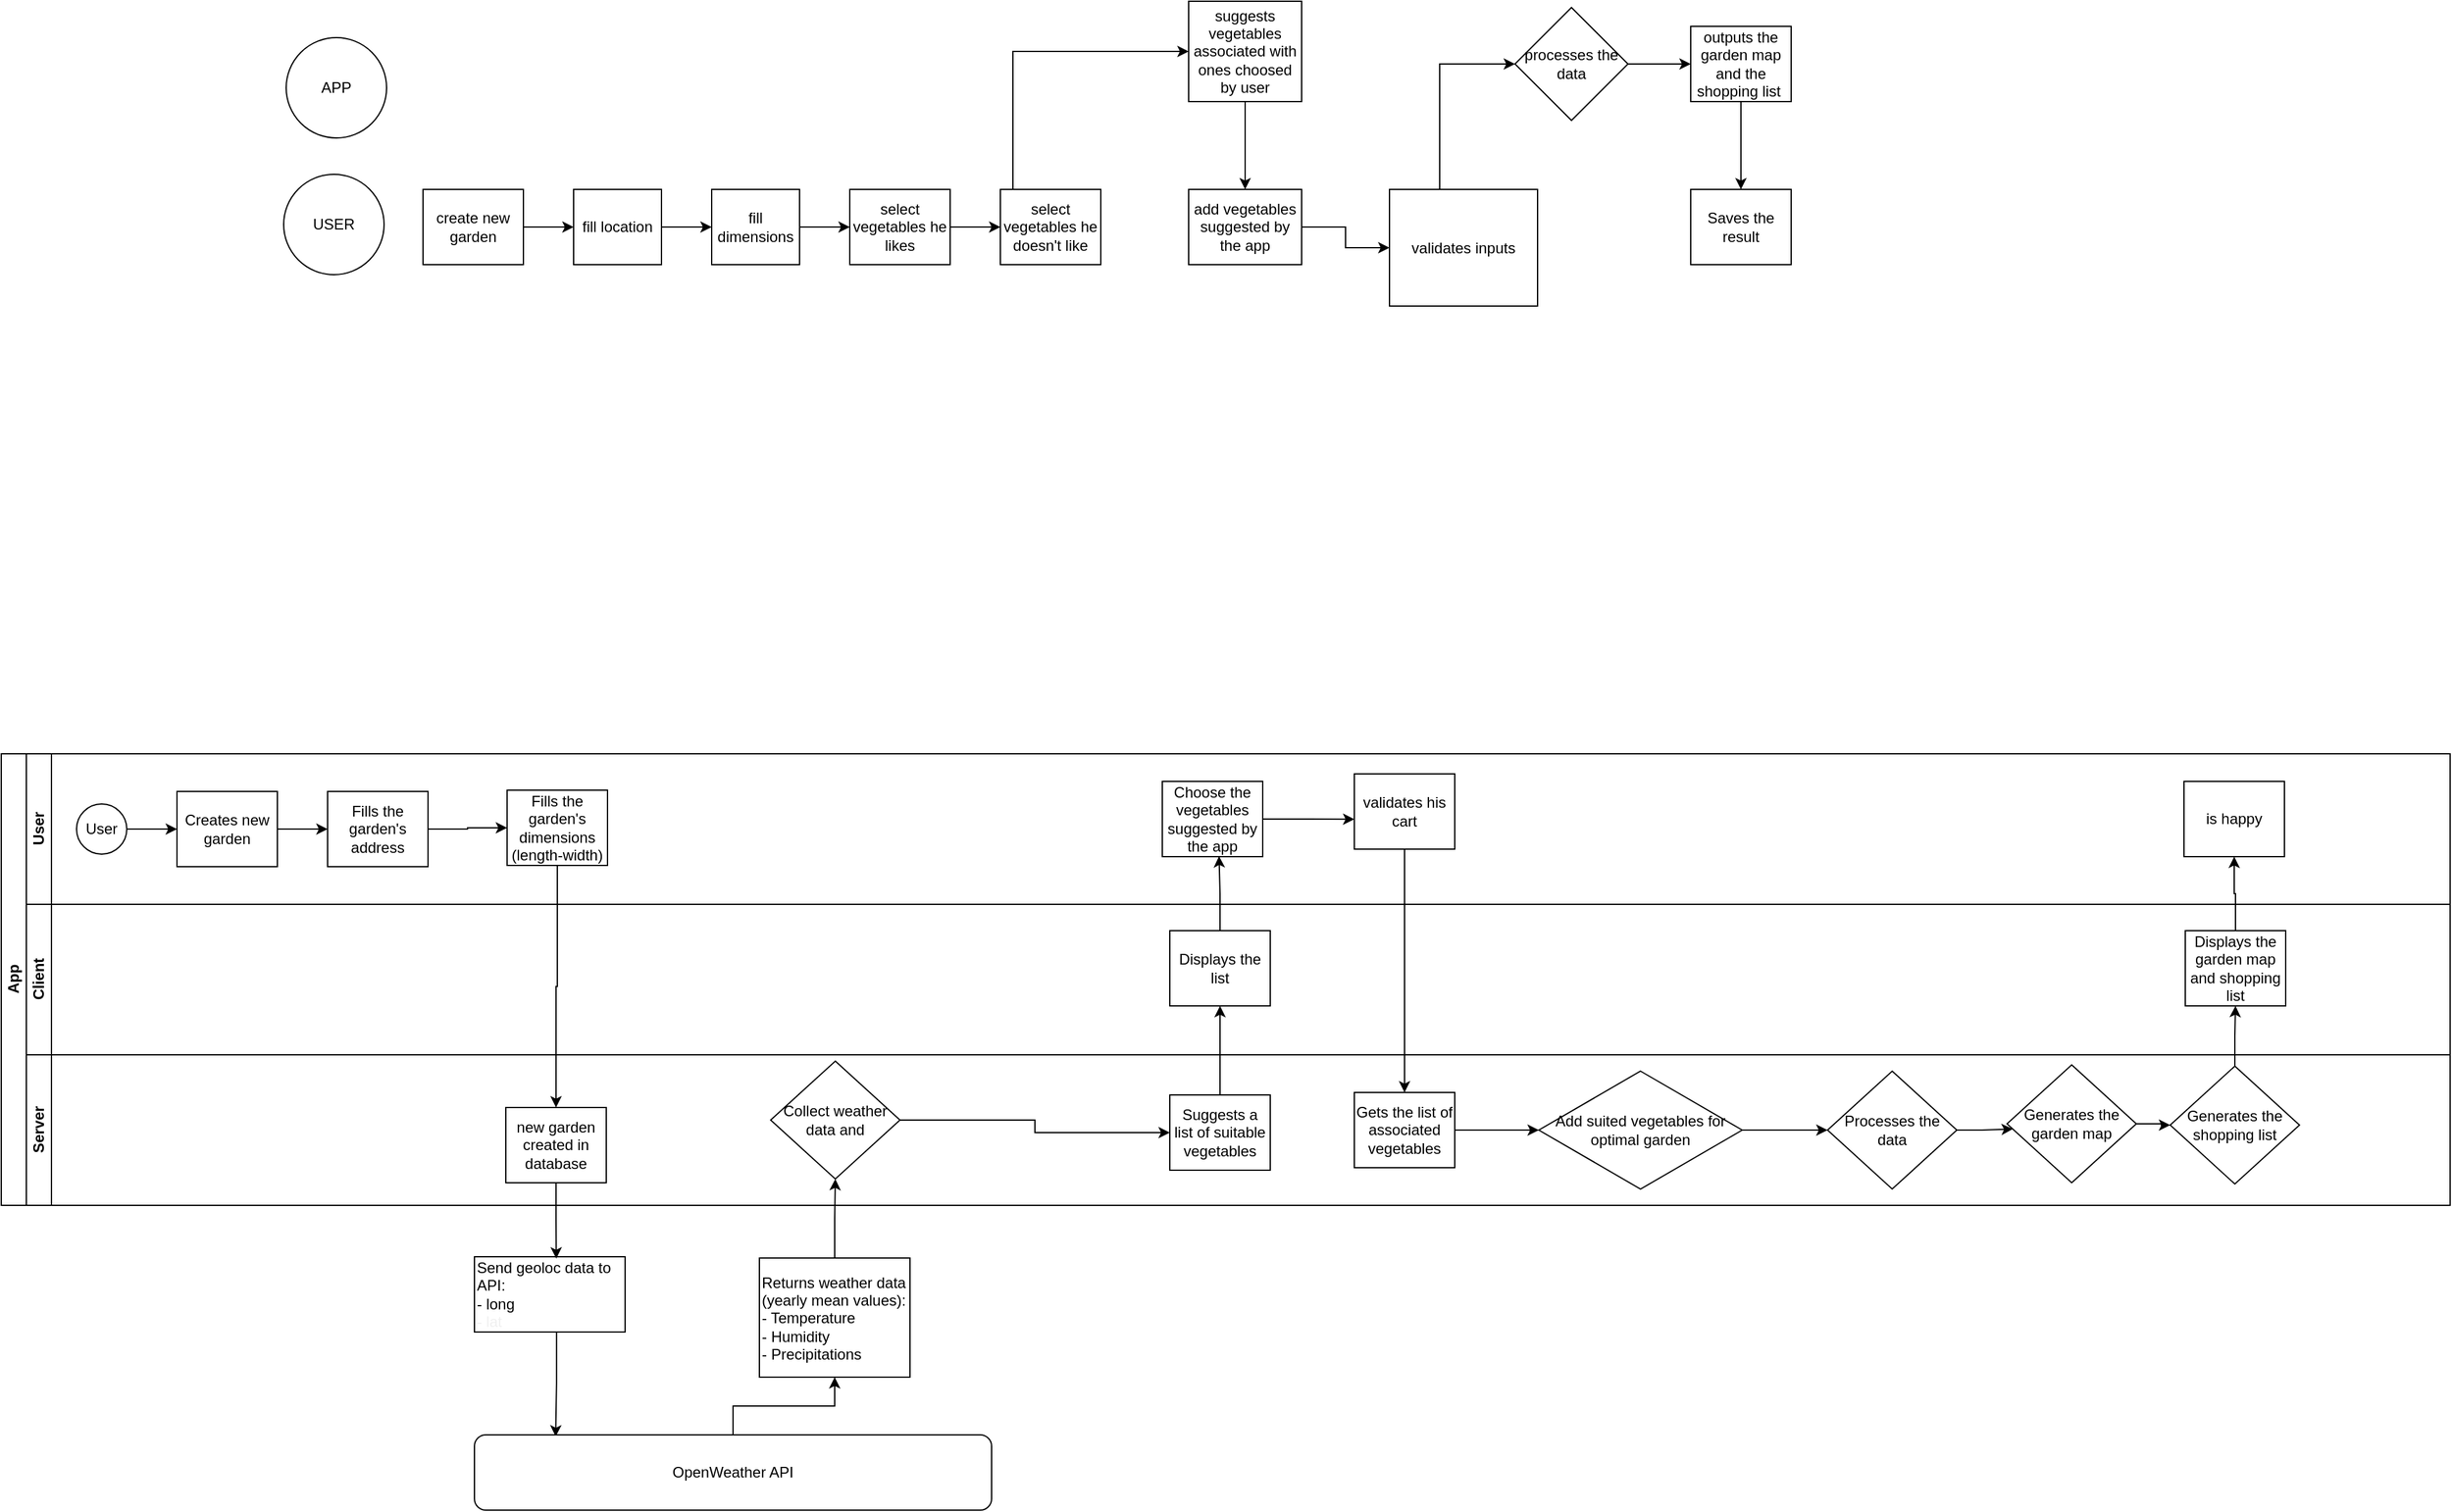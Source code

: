<mxfile version="21.3.7" type="github">
  <diagram id="prtHgNgQTEPvFCAcTncT" name="Page-1">
    <mxGraphModel dx="1122" dy="1046" grid="0" gridSize="10" guides="0" tooltips="1" connect="1" arrows="1" fold="1" page="0" pageScale="1" pageWidth="827" pageHeight="1169" math="0" shadow="0">
      <root>
        <mxCell id="0" />
        <mxCell id="1" parent="0" />
        <mxCell id="dNxyNK7c78bLwvsdeMH5-19" value="App" style="swimlane;html=1;childLayout=stackLayout;resizeParent=1;resizeParentMax=0;horizontal=0;startSize=20;horizontalStack=0;" parent="1" vertex="1">
          <mxGeometry x="124" y="520" width="1951" height="360" as="geometry" />
        </mxCell>
        <mxCell id="nP0fV60kE_Xsv_RjXeuA-58" style="edgeStyle=orthogonalEdgeStyle;rounded=0;orthogonalLoop=1;jettySize=auto;html=1;entryX=0.5;entryY=1;entryDx=0;entryDy=0;" parent="dNxyNK7c78bLwvsdeMH5-19" source="nP0fV60kE_Xsv_RjXeuA-52" target="nP0fV60kE_Xsv_RjXeuA-55" edge="1">
          <mxGeometry relative="1" as="geometry" />
        </mxCell>
        <mxCell id="nP0fV60kE_Xsv_RjXeuA-60" style="edgeStyle=orthogonalEdgeStyle;rounded=0;orthogonalLoop=1;jettySize=auto;html=1;entryX=0.5;entryY=1;entryDx=0;entryDy=0;" parent="dNxyNK7c78bLwvsdeMH5-19" source="nP0fV60kE_Xsv_RjXeuA-55" target="nP0fV60kE_Xsv_RjXeuA-59" edge="1">
          <mxGeometry relative="1" as="geometry" />
        </mxCell>
        <mxCell id="dNxyNK7c78bLwvsdeMH5-20" value="User" style="swimlane;html=1;startSize=20;horizontal=0;" parent="dNxyNK7c78bLwvsdeMH5-19" vertex="1">
          <mxGeometry x="20" width="1931" height="120" as="geometry" />
        </mxCell>
        <mxCell id="dNxyNK7c78bLwvsdeMH5-25" value="" style="edgeStyle=orthogonalEdgeStyle;rounded=0;orthogonalLoop=1;jettySize=auto;html=1;" parent="dNxyNK7c78bLwvsdeMH5-20" source="dNxyNK7c78bLwvsdeMH5-23" target="dNxyNK7c78bLwvsdeMH5-24" edge="1">
          <mxGeometry relative="1" as="geometry" />
        </mxCell>
        <mxCell id="dNxyNK7c78bLwvsdeMH5-23" value="User" style="ellipse;whiteSpace=wrap;html=1;" parent="dNxyNK7c78bLwvsdeMH5-20" vertex="1">
          <mxGeometry x="40" y="40" width="40" height="40" as="geometry" />
        </mxCell>
        <mxCell id="nP0fV60kE_Xsv_RjXeuA-33" style="edgeStyle=orthogonalEdgeStyle;rounded=0;orthogonalLoop=1;jettySize=auto;html=1;entryX=0;entryY=0.5;entryDx=0;entryDy=0;" parent="dNxyNK7c78bLwvsdeMH5-20" source="dNxyNK7c78bLwvsdeMH5-24" target="dNxyNK7c78bLwvsdeMH5-30" edge="1">
          <mxGeometry relative="1" as="geometry" />
        </mxCell>
        <mxCell id="dNxyNK7c78bLwvsdeMH5-24" value="Creates new garden" style="rounded=0;whiteSpace=wrap;html=1;fontFamily=Helvetica;fontSize=12;fontColor=#000000;align=center;" parent="dNxyNK7c78bLwvsdeMH5-20" vertex="1">
          <mxGeometry x="120" y="30" width="80" height="60" as="geometry" />
        </mxCell>
        <mxCell id="nP0fV60kE_Xsv_RjXeuA-34" style="edgeStyle=orthogonalEdgeStyle;rounded=0;orthogonalLoop=1;jettySize=auto;html=1;" parent="dNxyNK7c78bLwvsdeMH5-20" source="dNxyNK7c78bLwvsdeMH5-30" target="nP0fV60kE_Xsv_RjXeuA-28" edge="1">
          <mxGeometry relative="1" as="geometry" />
        </mxCell>
        <mxCell id="dNxyNK7c78bLwvsdeMH5-30" value="Fills the garden&#39;s address" style="rounded=0;whiteSpace=wrap;html=1;fontFamily=Helvetica;fontSize=12;fontColor=#000000;align=center;" parent="dNxyNK7c78bLwvsdeMH5-20" vertex="1">
          <mxGeometry x="240" y="30" width="80" height="60" as="geometry" />
        </mxCell>
        <mxCell id="nP0fV60kE_Xsv_RjXeuA-28" value="Fills the garden&#39;s dimensions (length-width)" style="rounded=0;whiteSpace=wrap;html=1;fontFamily=Helvetica;fontSize=12;fontColor=#000000;align=center;" parent="dNxyNK7c78bLwvsdeMH5-20" vertex="1">
          <mxGeometry x="383" y="29" width="80" height="60" as="geometry" />
        </mxCell>
        <mxCell id="nP0fV60kE_Xsv_RjXeuA-48" style="edgeStyle=orthogonalEdgeStyle;rounded=0;orthogonalLoop=1;jettySize=auto;html=1;entryX=0;entryY=0.603;entryDx=0;entryDy=0;entryPerimeter=0;" parent="dNxyNK7c78bLwvsdeMH5-20" source="nP0fV60kE_Xsv_RjXeuA-32" target="2SLstcdZzmgSpFHANEhk-1" edge="1">
          <mxGeometry relative="1" as="geometry">
            <mxPoint x="1107" y="49" as="targetPoint" />
          </mxGeometry>
        </mxCell>
        <mxCell id="nP0fV60kE_Xsv_RjXeuA-32" value="Choose the vegetables suggested by the app" style="rounded=0;whiteSpace=wrap;html=1;fontFamily=Helvetica;fontSize=12;fontColor=#000000;align=center;" parent="dNxyNK7c78bLwvsdeMH5-20" vertex="1">
          <mxGeometry x="905" y="22" width="80" height="60" as="geometry" />
        </mxCell>
        <mxCell id="nP0fV60kE_Xsv_RjXeuA-59" value="is happy" style="rounded=0;whiteSpace=wrap;html=1;fontFamily=Helvetica;fontSize=12;fontColor=#000000;align=center;" parent="dNxyNK7c78bLwvsdeMH5-20" vertex="1">
          <mxGeometry x="1719" y="22" width="80" height="60" as="geometry" />
        </mxCell>
        <mxCell id="2SLstcdZzmgSpFHANEhk-1" value="validates his cart" style="rounded=0;whiteSpace=wrap;html=1;fontFamily=Helvetica;fontSize=12;fontColor=#000000;align=center;" vertex="1" parent="dNxyNK7c78bLwvsdeMH5-20">
          <mxGeometry x="1058" y="16" width="80" height="60" as="geometry" />
        </mxCell>
        <mxCell id="dNxyNK7c78bLwvsdeMH5-21" value="Client" style="swimlane;html=1;startSize=20;horizontal=0;" parent="dNxyNK7c78bLwvsdeMH5-19" vertex="1">
          <mxGeometry x="20" y="120" width="1931" height="120" as="geometry" />
        </mxCell>
        <mxCell id="nP0fV60kE_Xsv_RjXeuA-42" value="Displays the list" style="rounded=0;whiteSpace=wrap;html=1;fontFamily=Helvetica;fontSize=12;fontColor=#000000;align=center;" parent="dNxyNK7c78bLwvsdeMH5-21" vertex="1">
          <mxGeometry x="911" y="21" width="80" height="60" as="geometry" />
        </mxCell>
        <mxCell id="nP0fV60kE_Xsv_RjXeuA-55" value="Displays the garden map and shopping list" style="rounded=0;whiteSpace=wrap;html=1;fontFamily=Helvetica;fontSize=12;fontColor=#000000;align=center;" parent="dNxyNK7c78bLwvsdeMH5-21" vertex="1">
          <mxGeometry x="1720" y="21" width="80" height="60" as="geometry" />
        </mxCell>
        <mxCell id="nP0fV60kE_Xsv_RjXeuA-43" style="edgeStyle=orthogonalEdgeStyle;rounded=0;orthogonalLoop=1;jettySize=auto;html=1;entryX=0.5;entryY=1;entryDx=0;entryDy=0;" parent="dNxyNK7c78bLwvsdeMH5-19" source="nP0fV60kE_Xsv_RjXeuA-39" target="nP0fV60kE_Xsv_RjXeuA-42" edge="1">
          <mxGeometry relative="1" as="geometry" />
        </mxCell>
        <mxCell id="nP0fV60kE_Xsv_RjXeuA-44" style="edgeStyle=orthogonalEdgeStyle;rounded=0;orthogonalLoop=1;jettySize=auto;html=1;entryX=0.565;entryY=0.993;entryDx=0;entryDy=0;entryPerimeter=0;" parent="dNxyNK7c78bLwvsdeMH5-19" source="nP0fV60kE_Xsv_RjXeuA-42" target="nP0fV60kE_Xsv_RjXeuA-32" edge="1">
          <mxGeometry relative="1" as="geometry" />
        </mxCell>
        <mxCell id="pdYqH0JFKsMIZITRfN3r-1" style="edgeStyle=orthogonalEdgeStyle;rounded=0;orthogonalLoop=1;jettySize=auto;html=1;entryX=0.5;entryY=0;entryDx=0;entryDy=0;" parent="dNxyNK7c78bLwvsdeMH5-19" source="nP0fV60kE_Xsv_RjXeuA-28" target="dNxyNK7c78bLwvsdeMH5-34" edge="1">
          <mxGeometry relative="1" as="geometry" />
        </mxCell>
        <mxCell id="dNxyNK7c78bLwvsdeMH5-22" value="Server" style="swimlane;html=1;startSize=20;horizontal=0;" parent="dNxyNK7c78bLwvsdeMH5-19" vertex="1">
          <mxGeometry x="20" y="240" width="1931" height="120" as="geometry" />
        </mxCell>
        <mxCell id="dNxyNK7c78bLwvsdeMH5-34" value="new garden created in database" style="rounded=0;whiteSpace=wrap;html=1;fontFamily=Helvetica;fontSize=12;fontColor=#000000;align=center;" parent="dNxyNK7c78bLwvsdeMH5-22" vertex="1">
          <mxGeometry x="382" y="42" width="80" height="60" as="geometry" />
        </mxCell>
        <mxCell id="nP0fV60kE_Xsv_RjXeuA-41" style="edgeStyle=orthogonalEdgeStyle;rounded=0;orthogonalLoop=1;jettySize=auto;html=1;entryX=0;entryY=0.5;entryDx=0;entryDy=0;" parent="dNxyNK7c78bLwvsdeMH5-22" source="nP0fV60kE_Xsv_RjXeuA-38" target="nP0fV60kE_Xsv_RjXeuA-39" edge="1">
          <mxGeometry relative="1" as="geometry" />
        </mxCell>
        <mxCell id="nP0fV60kE_Xsv_RjXeuA-38" value="Collect weather data and" style="rhombus;whiteSpace=wrap;html=1;" parent="dNxyNK7c78bLwvsdeMH5-22" vertex="1">
          <mxGeometry x="593" y="5" width="103" height="94" as="geometry" />
        </mxCell>
        <mxCell id="nP0fV60kE_Xsv_RjXeuA-39" value="Suggests a list of suitable vegetables" style="rounded=0;whiteSpace=wrap;html=1;fontFamily=Helvetica;fontSize=12;fontColor=#000000;align=center;" parent="dNxyNK7c78bLwvsdeMH5-22" vertex="1">
          <mxGeometry x="911" y="32" width="80" height="60" as="geometry" />
        </mxCell>
        <mxCell id="nP0fV60kE_Xsv_RjXeuA-53" style="edgeStyle=orthogonalEdgeStyle;rounded=0;orthogonalLoop=1;jettySize=auto;html=1;entryX=0.045;entryY=0.544;entryDx=0;entryDy=0;entryPerimeter=0;" parent="dNxyNK7c78bLwvsdeMH5-22" source="nP0fV60kE_Xsv_RjXeuA-49" target="nP0fV60kE_Xsv_RjXeuA-51" edge="1">
          <mxGeometry relative="1" as="geometry" />
        </mxCell>
        <mxCell id="nP0fV60kE_Xsv_RjXeuA-49" value="Processes the data" style="rhombus;whiteSpace=wrap;html=1;" parent="dNxyNK7c78bLwvsdeMH5-22" vertex="1">
          <mxGeometry x="1435" y="13" width="103" height="94" as="geometry" />
        </mxCell>
        <mxCell id="nP0fV60kE_Xsv_RjXeuA-54" style="edgeStyle=orthogonalEdgeStyle;rounded=0;orthogonalLoop=1;jettySize=auto;html=1;entryX=0;entryY=0.5;entryDx=0;entryDy=0;" parent="dNxyNK7c78bLwvsdeMH5-22" source="nP0fV60kE_Xsv_RjXeuA-51" target="nP0fV60kE_Xsv_RjXeuA-52" edge="1">
          <mxGeometry relative="1" as="geometry" />
        </mxCell>
        <mxCell id="nP0fV60kE_Xsv_RjXeuA-51" value="Generates the garden map" style="rhombus;whiteSpace=wrap;html=1;" parent="dNxyNK7c78bLwvsdeMH5-22" vertex="1">
          <mxGeometry x="1578" y="8" width="103" height="94" as="geometry" />
        </mxCell>
        <mxCell id="nP0fV60kE_Xsv_RjXeuA-52" value="Generates the shopping list" style="rhombus;whiteSpace=wrap;html=1;" parent="dNxyNK7c78bLwvsdeMH5-22" vertex="1">
          <mxGeometry x="1708" y="9" width="103" height="94" as="geometry" />
        </mxCell>
        <mxCell id="2SLstcdZzmgSpFHANEhk-10" style="edgeStyle=orthogonalEdgeStyle;rounded=0;orthogonalLoop=1;jettySize=auto;html=1;entryX=0;entryY=0.5;entryDx=0;entryDy=0;" edge="1" parent="dNxyNK7c78bLwvsdeMH5-22" source="2SLstcdZzmgSpFHANEhk-2" target="2SLstcdZzmgSpFHANEhk-9">
          <mxGeometry relative="1" as="geometry" />
        </mxCell>
        <mxCell id="2SLstcdZzmgSpFHANEhk-2" value="Gets the list of associated vegetables" style="rounded=0;whiteSpace=wrap;html=1;fontFamily=Helvetica;fontSize=12;fontColor=#000000;align=center;" vertex="1" parent="dNxyNK7c78bLwvsdeMH5-22">
          <mxGeometry x="1058" y="30" width="80" height="60" as="geometry" />
        </mxCell>
        <mxCell id="2SLstcdZzmgSpFHANEhk-11" style="edgeStyle=orthogonalEdgeStyle;rounded=0;orthogonalLoop=1;jettySize=auto;html=1;entryX=0;entryY=0.5;entryDx=0;entryDy=0;" edge="1" parent="dNxyNK7c78bLwvsdeMH5-22" source="2SLstcdZzmgSpFHANEhk-9" target="nP0fV60kE_Xsv_RjXeuA-49">
          <mxGeometry relative="1" as="geometry" />
        </mxCell>
        <mxCell id="2SLstcdZzmgSpFHANEhk-9" value="Add suited vegetables for optimal garden" style="rhombus;whiteSpace=wrap;html=1;" vertex="1" parent="dNxyNK7c78bLwvsdeMH5-22">
          <mxGeometry x="1205" y="13" width="162" height="94" as="geometry" />
        </mxCell>
        <mxCell id="2SLstcdZzmgSpFHANEhk-3" style="edgeStyle=orthogonalEdgeStyle;rounded=0;orthogonalLoop=1;jettySize=auto;html=1;entryX=0.5;entryY=0;entryDx=0;entryDy=0;" edge="1" parent="dNxyNK7c78bLwvsdeMH5-19" source="2SLstcdZzmgSpFHANEhk-1" target="2SLstcdZzmgSpFHANEhk-2">
          <mxGeometry relative="1" as="geometry" />
        </mxCell>
        <mxCell id="nP0fV60kE_Xsv_RjXeuA-3" value="" style="edgeStyle=orthogonalEdgeStyle;rounded=0;orthogonalLoop=1;jettySize=auto;html=1;" parent="1" source="nP0fV60kE_Xsv_RjXeuA-1" target="nP0fV60kE_Xsv_RjXeuA-2" edge="1">
          <mxGeometry relative="1" as="geometry" />
        </mxCell>
        <mxCell id="nP0fV60kE_Xsv_RjXeuA-1" value="create new garden" style="rounded=0;whiteSpace=wrap;html=1;" parent="1" vertex="1">
          <mxGeometry x="460" y="70" width="80" height="60" as="geometry" />
        </mxCell>
        <mxCell id="nP0fV60kE_Xsv_RjXeuA-5" value="" style="edgeStyle=orthogonalEdgeStyle;rounded=0;orthogonalLoop=1;jettySize=auto;html=1;" parent="1" source="nP0fV60kE_Xsv_RjXeuA-2" target="nP0fV60kE_Xsv_RjXeuA-4" edge="1">
          <mxGeometry relative="1" as="geometry" />
        </mxCell>
        <mxCell id="nP0fV60kE_Xsv_RjXeuA-2" value="fill location" style="rounded=0;whiteSpace=wrap;html=1;" parent="1" vertex="1">
          <mxGeometry x="580" y="70" width="70" height="60" as="geometry" />
        </mxCell>
        <mxCell id="nP0fV60kE_Xsv_RjXeuA-7" value="" style="edgeStyle=orthogonalEdgeStyle;rounded=0;orthogonalLoop=1;jettySize=auto;html=1;" parent="1" source="nP0fV60kE_Xsv_RjXeuA-4" target="nP0fV60kE_Xsv_RjXeuA-6" edge="1">
          <mxGeometry relative="1" as="geometry" />
        </mxCell>
        <mxCell id="nP0fV60kE_Xsv_RjXeuA-4" value="fill dimensions" style="rounded=0;whiteSpace=wrap;html=1;" parent="1" vertex="1">
          <mxGeometry x="690" y="70" width="70" height="60" as="geometry" />
        </mxCell>
        <mxCell id="nP0fV60kE_Xsv_RjXeuA-9" value="" style="edgeStyle=orthogonalEdgeStyle;rounded=0;orthogonalLoop=1;jettySize=auto;html=1;" parent="1" source="nP0fV60kE_Xsv_RjXeuA-6" target="nP0fV60kE_Xsv_RjXeuA-8" edge="1">
          <mxGeometry relative="1" as="geometry" />
        </mxCell>
        <mxCell id="nP0fV60kE_Xsv_RjXeuA-6" value="select vegetables he likes" style="rounded=0;whiteSpace=wrap;html=1;" parent="1" vertex="1">
          <mxGeometry x="800" y="70" width="80" height="60" as="geometry" />
        </mxCell>
        <mxCell id="nP0fV60kE_Xsv_RjXeuA-18" style="edgeStyle=orthogonalEdgeStyle;rounded=0;orthogonalLoop=1;jettySize=auto;html=1;entryX=0;entryY=0.5;entryDx=0;entryDy=0;" parent="1" source="nP0fV60kE_Xsv_RjXeuA-8" target="nP0fV60kE_Xsv_RjXeuA-12" edge="1">
          <mxGeometry relative="1" as="geometry">
            <Array as="points">
              <mxPoint x="930" y="-40" />
            </Array>
          </mxGeometry>
        </mxCell>
        <mxCell id="nP0fV60kE_Xsv_RjXeuA-8" value="select vegetables he doesn&#39;t like" style="rounded=0;whiteSpace=wrap;html=1;" parent="1" vertex="1">
          <mxGeometry x="920" y="70" width="80" height="60" as="geometry" />
        </mxCell>
        <mxCell id="nP0fV60kE_Xsv_RjXeuA-20" value="" style="edgeStyle=orthogonalEdgeStyle;rounded=0;orthogonalLoop=1;jettySize=auto;html=1;" parent="1" source="nP0fV60kE_Xsv_RjXeuA-10" target="nP0fV60kE_Xsv_RjXeuA-19" edge="1">
          <mxGeometry relative="1" as="geometry" />
        </mxCell>
        <mxCell id="nP0fV60kE_Xsv_RjXeuA-10" value="add vegetables suggested by the app" style="rounded=0;whiteSpace=wrap;html=1;" parent="1" vertex="1">
          <mxGeometry x="1070" y="70" width="90" height="60" as="geometry" />
        </mxCell>
        <mxCell id="nP0fV60kE_Xsv_RjXeuA-17" style="edgeStyle=orthogonalEdgeStyle;rounded=0;orthogonalLoop=1;jettySize=auto;html=1;entryX=0.5;entryY=0;entryDx=0;entryDy=0;" parent="1" source="nP0fV60kE_Xsv_RjXeuA-12" target="nP0fV60kE_Xsv_RjXeuA-10" edge="1">
          <mxGeometry relative="1" as="geometry" />
        </mxCell>
        <mxCell id="nP0fV60kE_Xsv_RjXeuA-12" value="suggests vegetables associated with ones choosed by user" style="rounded=0;whiteSpace=wrap;html=1;" parent="1" vertex="1">
          <mxGeometry x="1070" y="-80" width="90" height="80" as="geometry" />
        </mxCell>
        <mxCell id="nP0fV60kE_Xsv_RjXeuA-14" value="USER" style="ellipse;whiteSpace=wrap;html=1;aspect=fixed;" parent="1" vertex="1">
          <mxGeometry x="349" y="58" width="80" height="80" as="geometry" />
        </mxCell>
        <mxCell id="nP0fV60kE_Xsv_RjXeuA-15" value="APP" style="ellipse;whiteSpace=wrap;html=1;aspect=fixed;" parent="1" vertex="1">
          <mxGeometry x="351" y="-51" width="80" height="80" as="geometry" />
        </mxCell>
        <mxCell id="nP0fV60kE_Xsv_RjXeuA-22" style="edgeStyle=orthogonalEdgeStyle;rounded=0;orthogonalLoop=1;jettySize=auto;html=1;entryX=0;entryY=0.5;entryDx=0;entryDy=0;" parent="1" source="nP0fV60kE_Xsv_RjXeuA-19" target="nP0fV60kE_Xsv_RjXeuA-25" edge="1">
          <mxGeometry relative="1" as="geometry">
            <Array as="points">
              <mxPoint x="1270" y="-30" />
            </Array>
          </mxGeometry>
        </mxCell>
        <mxCell id="nP0fV60kE_Xsv_RjXeuA-19" value="validates inputs" style="rounded=0;whiteSpace=wrap;html=1;" parent="1" vertex="1">
          <mxGeometry x="1230" y="70" width="118" height="93" as="geometry" />
        </mxCell>
        <mxCell id="nP0fV60kE_Xsv_RjXeuA-24" style="edgeStyle=orthogonalEdgeStyle;rounded=0;orthogonalLoop=1;jettySize=auto;html=1;entryX=0.5;entryY=0;entryDx=0;entryDy=0;" parent="1" source="nP0fV60kE_Xsv_RjXeuA-21" target="nP0fV60kE_Xsv_RjXeuA-23" edge="1">
          <mxGeometry relative="1" as="geometry" />
        </mxCell>
        <mxCell id="nP0fV60kE_Xsv_RjXeuA-21" value="outputs the garden map and the shopping list&amp;nbsp;" style="rounded=0;whiteSpace=wrap;html=1;" parent="1" vertex="1">
          <mxGeometry x="1470" y="-60" width="80" height="60" as="geometry" />
        </mxCell>
        <mxCell id="nP0fV60kE_Xsv_RjXeuA-23" value="Saves the result" style="rounded=0;whiteSpace=wrap;html=1;" parent="1" vertex="1">
          <mxGeometry x="1470" y="70" width="80" height="60" as="geometry" />
        </mxCell>
        <mxCell id="nP0fV60kE_Xsv_RjXeuA-26" style="edgeStyle=orthogonalEdgeStyle;rounded=0;orthogonalLoop=1;jettySize=auto;html=1;entryX=0;entryY=0.5;entryDx=0;entryDy=0;" parent="1" source="nP0fV60kE_Xsv_RjXeuA-25" target="nP0fV60kE_Xsv_RjXeuA-21" edge="1">
          <mxGeometry relative="1" as="geometry" />
        </mxCell>
        <mxCell id="nP0fV60kE_Xsv_RjXeuA-25" value="processes the data" style="rhombus;whiteSpace=wrap;html=1;" parent="1" vertex="1">
          <mxGeometry x="1330" y="-75" width="90" height="90" as="geometry" />
        </mxCell>
        <mxCell id="pdYqH0JFKsMIZITRfN3r-4" style="edgeStyle=orthogonalEdgeStyle;rounded=0;orthogonalLoop=1;jettySize=auto;html=1;entryX=0.157;entryY=0.022;entryDx=0;entryDy=0;entryPerimeter=0;exitX=0.545;exitY=0.99;exitDx=0;exitDy=0;exitPerimeter=0;" parent="1" source="pdYqH0JFKsMIZITRfN3r-8" target="pdYqH0JFKsMIZITRfN3r-5" edge="1">
          <mxGeometry relative="1" as="geometry">
            <mxPoint x="566.5" y="1020.667" as="targetPoint" />
            <mxPoint x="566.5" y="988.0" as="sourcePoint" />
          </mxGeometry>
        </mxCell>
        <mxCell id="pdYqH0JFKsMIZITRfN3r-12" style="edgeStyle=orthogonalEdgeStyle;rounded=0;orthogonalLoop=1;jettySize=auto;html=1;" parent="1" source="pdYqH0JFKsMIZITRfN3r-5" target="pdYqH0JFKsMIZITRfN3r-11" edge="1">
          <mxGeometry relative="1" as="geometry" />
        </mxCell>
        <mxCell id="pdYqH0JFKsMIZITRfN3r-5" value="OpenWeather API" style="rounded=1;whiteSpace=wrap;html=1;" parent="1" vertex="1">
          <mxGeometry x="501" y="1063" width="412" height="60" as="geometry" />
        </mxCell>
        <mxCell id="pdYqH0JFKsMIZITRfN3r-8" value="Send geoloc data to API:&lt;br&gt;- long&lt;br&gt;&lt;div style=&quot;&quot;&gt;&lt;span data-darkreader-inline-color=&quot;&quot; data-darkreader-inline-bgcolor=&quot;&quot; style=&quot;background-color: initial; color: rgb(240, 240, 240); --darkreader-inline-bgcolor: initial; --darkreader-inline-color: #dfdcd7;&quot;&gt;- lat&lt;/span&gt;&lt;/div&gt;" style="rounded=0;whiteSpace=wrap;html=1;align=left;" parent="1" vertex="1">
          <mxGeometry x="501" y="921" width="120" height="60" as="geometry" />
        </mxCell>
        <mxCell id="pdYqH0JFKsMIZITRfN3r-10" style="edgeStyle=orthogonalEdgeStyle;rounded=0;orthogonalLoop=1;jettySize=auto;html=1;entryX=0.543;entryY=0.024;entryDx=0;entryDy=0;entryPerimeter=0;" parent="1" source="dNxyNK7c78bLwvsdeMH5-34" target="pdYqH0JFKsMIZITRfN3r-8" edge="1">
          <mxGeometry relative="1" as="geometry" />
        </mxCell>
        <mxCell id="pdYqH0JFKsMIZITRfN3r-13" style="edgeStyle=orthogonalEdgeStyle;rounded=0;orthogonalLoop=1;jettySize=auto;html=1;" parent="1" source="pdYqH0JFKsMIZITRfN3r-11" target="nP0fV60kE_Xsv_RjXeuA-38" edge="1">
          <mxGeometry relative="1" as="geometry" />
        </mxCell>
        <mxCell id="pdYqH0JFKsMIZITRfN3r-11" value="Returns weather data (yearly mean values):&lt;br&gt;- Temperature&lt;br&gt;- Humidity&lt;br&gt;- Precipitations" style="rounded=0;whiteSpace=wrap;html=1;align=left;" parent="1" vertex="1">
          <mxGeometry x="728" y="922" width="120" height="95" as="geometry" />
        </mxCell>
      </root>
    </mxGraphModel>
  </diagram>
</mxfile>
